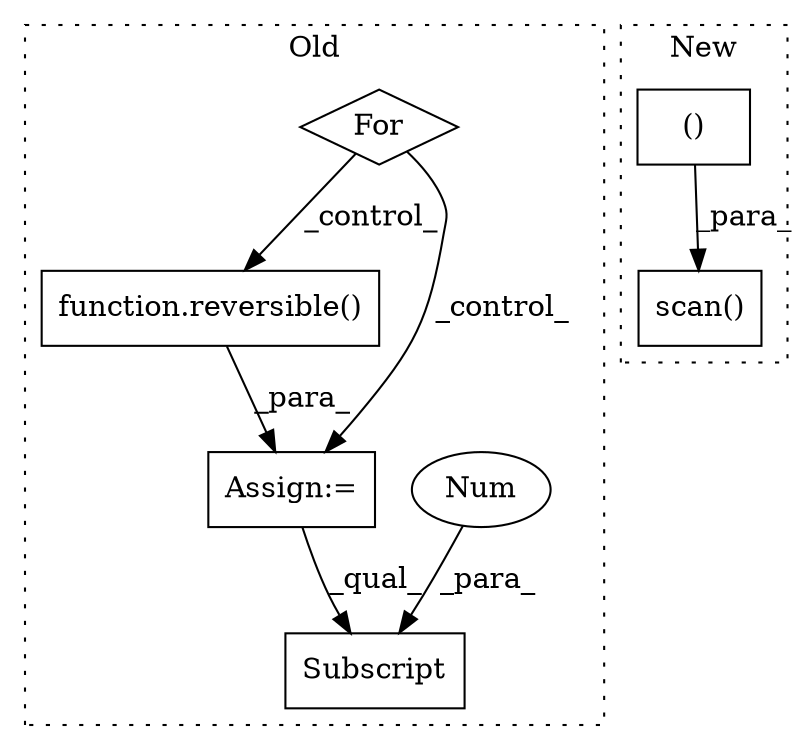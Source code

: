 digraph G {
subgraph cluster0 {
1 [label="Subscript" a="63" s="1342,0" l="6,0" shape="box"];
4 [label="Num" a="76" s="1346" l="1" shape="ellipse"];
5 [label="function.reversible()" a="75" s="1099,1136" l="11,1" shape="box"];
6 [label="Assign:=" a="68" s="1096" l="3" shape="box"];
7 [label="For" a="107" s="1001,1031" l="4,10" shape="diamond"];
label = "Old";
style="dotted";
}
subgraph cluster1 {
2 [label="scan()" a="75" s="1852,1932" l="9,1" shape="box"];
3 [label="()" a="54" s="1887" l="28" shape="box"];
label = "New";
style="dotted";
}
3 -> 2 [label="_para_"];
4 -> 1 [label="_para_"];
5 -> 6 [label="_para_"];
6 -> 1 [label="_qual_"];
7 -> 5 [label="_control_"];
7 -> 6 [label="_control_"];
}